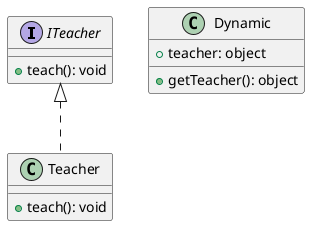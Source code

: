 @startuml
interface ITeacher{
    + teach(): void
}

class Teacher{
    + teach(): void
}
class Dynamic{
    + teacher: object
    + getTeacher(): object
}

ITeacher <|.. Teacher

@enduml